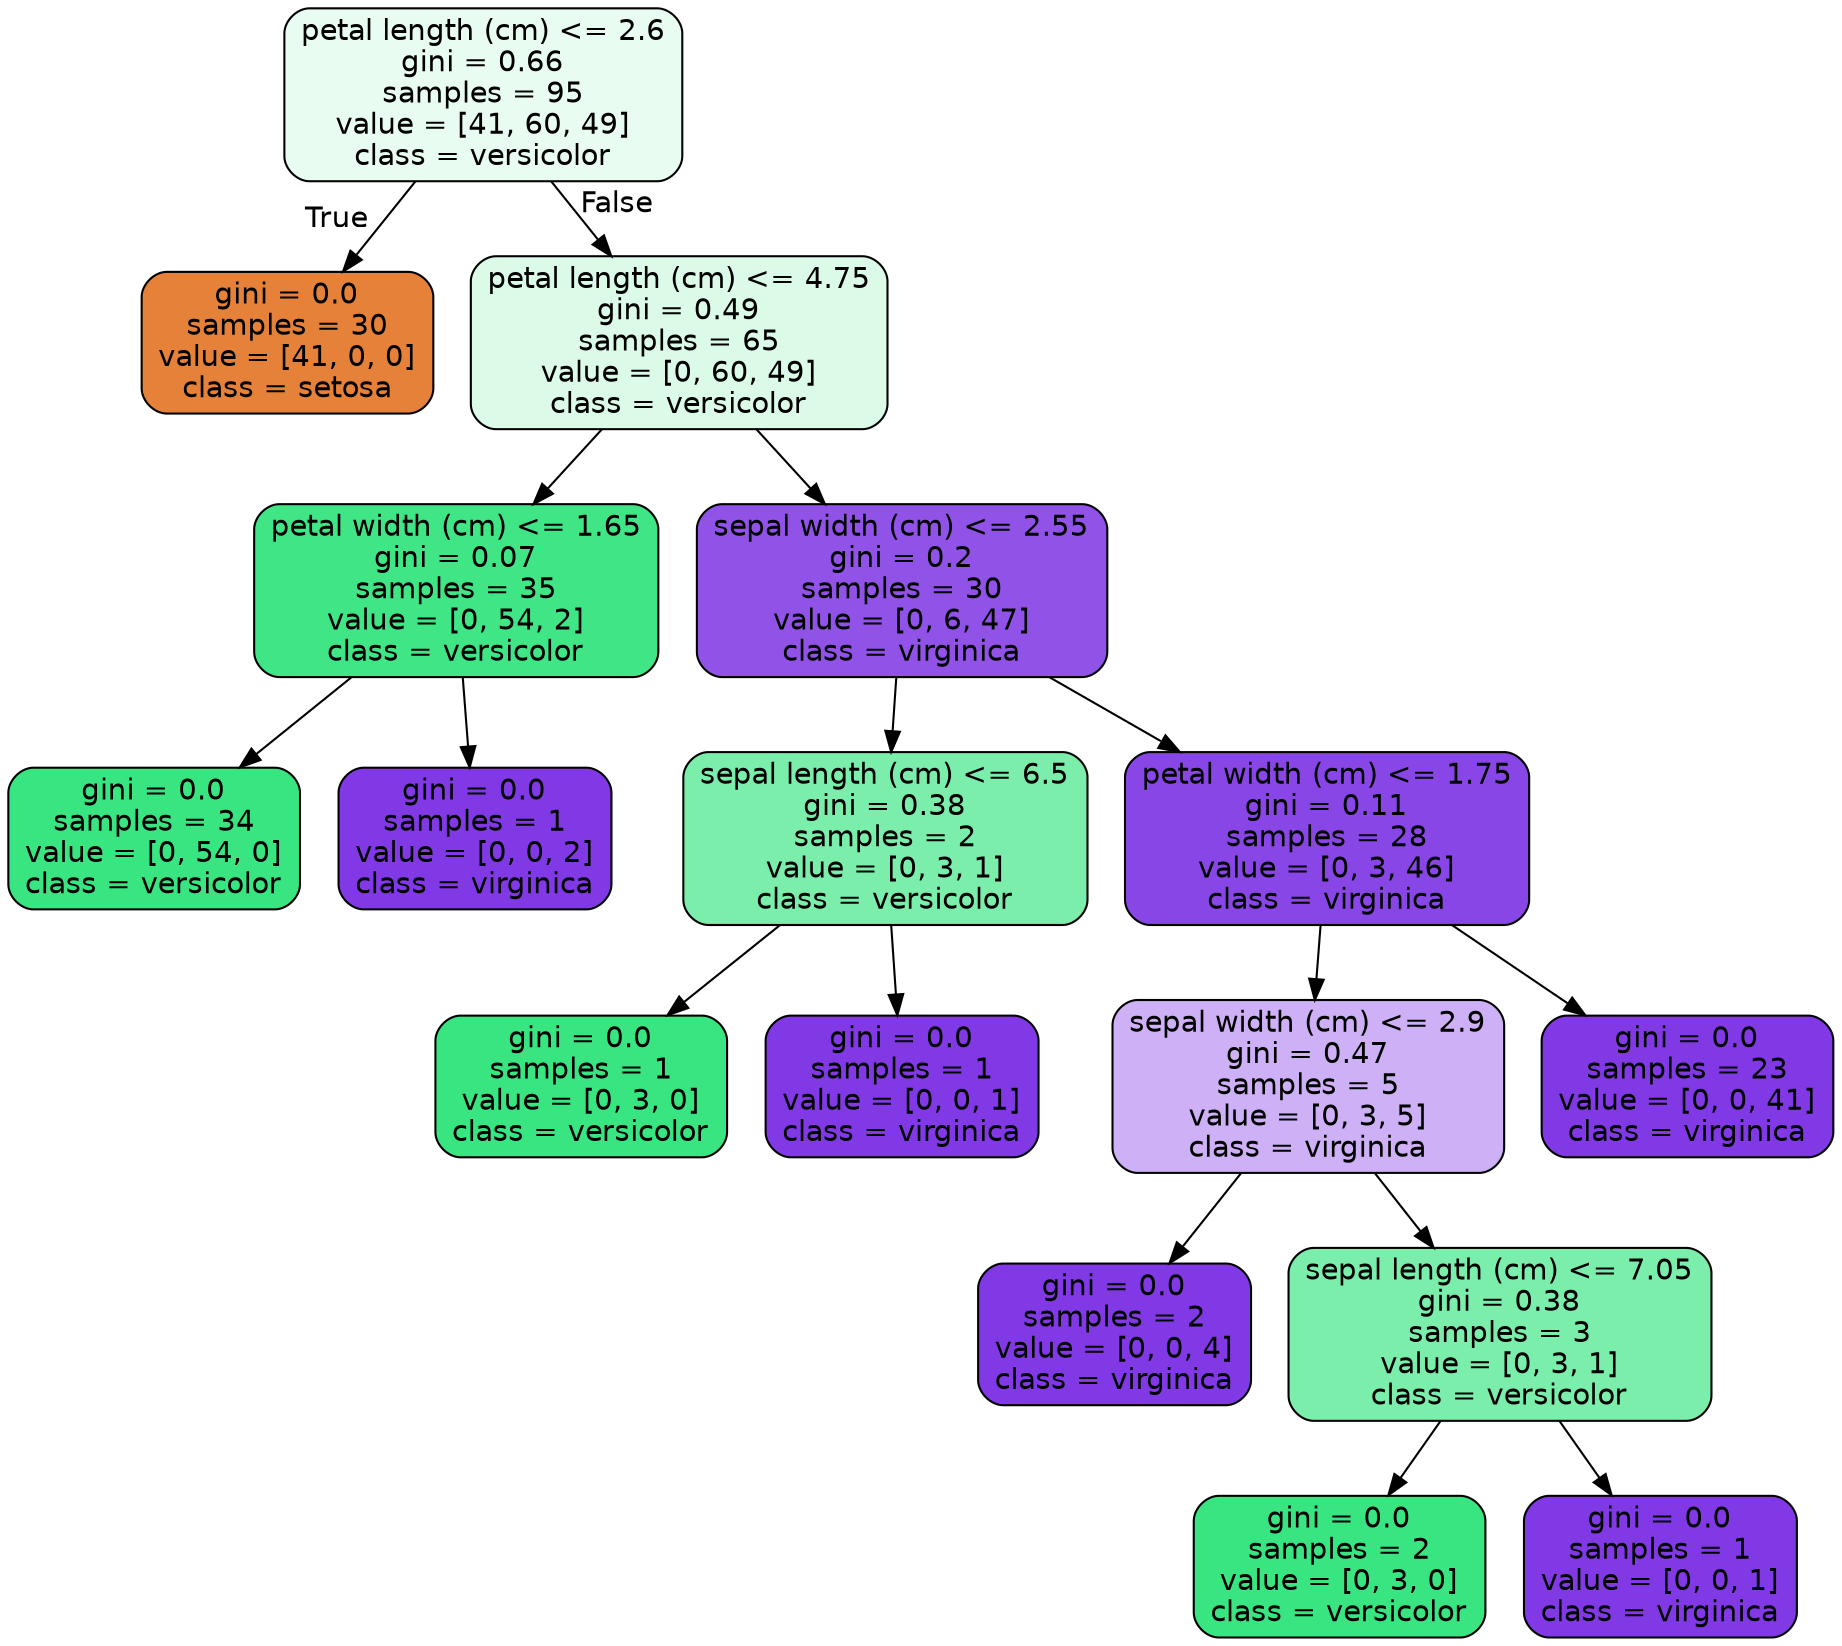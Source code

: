 digraph Tree {
node [shape=box, style="filled, rounded", color="black", fontname=helvetica] ;
edge [fontname=helvetica] ;
0 [label="petal length (cm) <= 2.6\ngini = 0.66\nsamples = 95\nvalue = [41, 60, 49]\nclass = versicolor", fillcolor="#e9fcf1"] ;
1 [label="gini = 0.0\nsamples = 30\nvalue = [41, 0, 0]\nclass = setosa", fillcolor="#e58139"] ;
0 -> 1 [labeldistance=2.5, labelangle=45, headlabel="True"] ;
2 [label="petal length (cm) <= 4.75\ngini = 0.49\nsamples = 65\nvalue = [0, 60, 49]\nclass = versicolor", fillcolor="#dbfae8"] ;
0 -> 2 [labeldistance=2.5, labelangle=-45, headlabel="False"] ;
3 [label="petal width (cm) <= 1.65\ngini = 0.07\nsamples = 35\nvalue = [0, 54, 2]\nclass = versicolor", fillcolor="#40e686"] ;
2 -> 3 ;
4 [label="gini = 0.0\nsamples = 34\nvalue = [0, 54, 0]\nclass = versicolor", fillcolor="#39e581"] ;
3 -> 4 ;
5 [label="gini = 0.0\nsamples = 1\nvalue = [0, 0, 2]\nclass = virginica", fillcolor="#8139e5"] ;
3 -> 5 ;
6 [label="sepal width (cm) <= 2.55\ngini = 0.2\nsamples = 30\nvalue = [0, 6, 47]\nclass = virginica", fillcolor="#9152e8"] ;
2 -> 6 ;
7 [label="sepal length (cm) <= 6.5\ngini = 0.38\nsamples = 2\nvalue = [0, 3, 1]\nclass = versicolor", fillcolor="#7beeab"] ;
6 -> 7 ;
8 [label="gini = 0.0\nsamples = 1\nvalue = [0, 3, 0]\nclass = versicolor", fillcolor="#39e581"] ;
7 -> 8 ;
9 [label="gini = 0.0\nsamples = 1\nvalue = [0, 0, 1]\nclass = virginica", fillcolor="#8139e5"] ;
7 -> 9 ;
10 [label="petal width (cm) <= 1.75\ngini = 0.11\nsamples = 28\nvalue = [0, 3, 46]\nclass = virginica", fillcolor="#8946e7"] ;
6 -> 10 ;
11 [label="sepal width (cm) <= 2.9\ngini = 0.47\nsamples = 5\nvalue = [0, 3, 5]\nclass = virginica", fillcolor="#cdb0f5"] ;
10 -> 11 ;
12 [label="gini = 0.0\nsamples = 2\nvalue = [0, 0, 4]\nclass = virginica", fillcolor="#8139e5"] ;
11 -> 12 ;
13 [label="sepal length (cm) <= 7.05\ngini = 0.38\nsamples = 3\nvalue = [0, 3, 1]\nclass = versicolor", fillcolor="#7beeab"] ;
11 -> 13 ;
14 [label="gini = 0.0\nsamples = 2\nvalue = [0, 3, 0]\nclass = versicolor", fillcolor="#39e581"] ;
13 -> 14 ;
15 [label="gini = 0.0\nsamples = 1\nvalue = [0, 0, 1]\nclass = virginica", fillcolor="#8139e5"] ;
13 -> 15 ;
16 [label="gini = 0.0\nsamples = 23\nvalue = [0, 0, 41]\nclass = virginica", fillcolor="#8139e5"] ;
10 -> 16 ;
}